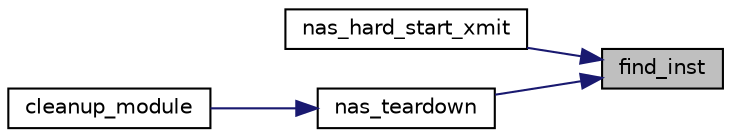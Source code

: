 digraph "find_inst"
{
 // LATEX_PDF_SIZE
  edge [fontname="Helvetica",fontsize="10",labelfontname="Helvetica",labelfontsize="10"];
  node [fontname="Helvetica",fontsize="10",shape=record];
  rankdir="RL";
  Node1 [label="find_inst",height=0.2,width=0.4,color="black", fillcolor="grey75", style="filled", fontcolor="black",tooltip="This function determines the instance id for a particular device pointer."];
  Node1 -> Node2 [dir="back",color="midnightblue",fontsize="10",style="solid",fontname="Helvetica"];
  Node2 [label="nas_hard_start_xmit",height=0.2,width=0.4,color="black", fillcolor="white", style="filled",URL="$MESH_2device_8c.html#a961ded0e2eb685fa68f57752236d8445",tooltip=" "];
  Node1 -> Node3 [dir="back",color="midnightblue",fontsize="10",style="solid",fontname="Helvetica"];
  Node3 [label="nas_teardown",height=0.2,width=0.4,color="black", fillcolor="white", style="filled",URL="$MESH_2device_8c.html#ab7f3c572e176eaea6b9e9efb4606dc36",tooltip=" "];
  Node3 -> Node4 [dir="back",color="midnightblue",fontsize="10",style="solid",fontname="Helvetica"];
  Node4 [label="cleanup_module",height=0.2,width=0.4,color="black", fillcolor="white", style="filled",URL="$MESH_2device_8c.html#abb8e1606224e802418862b898888063a",tooltip=" "];
}
